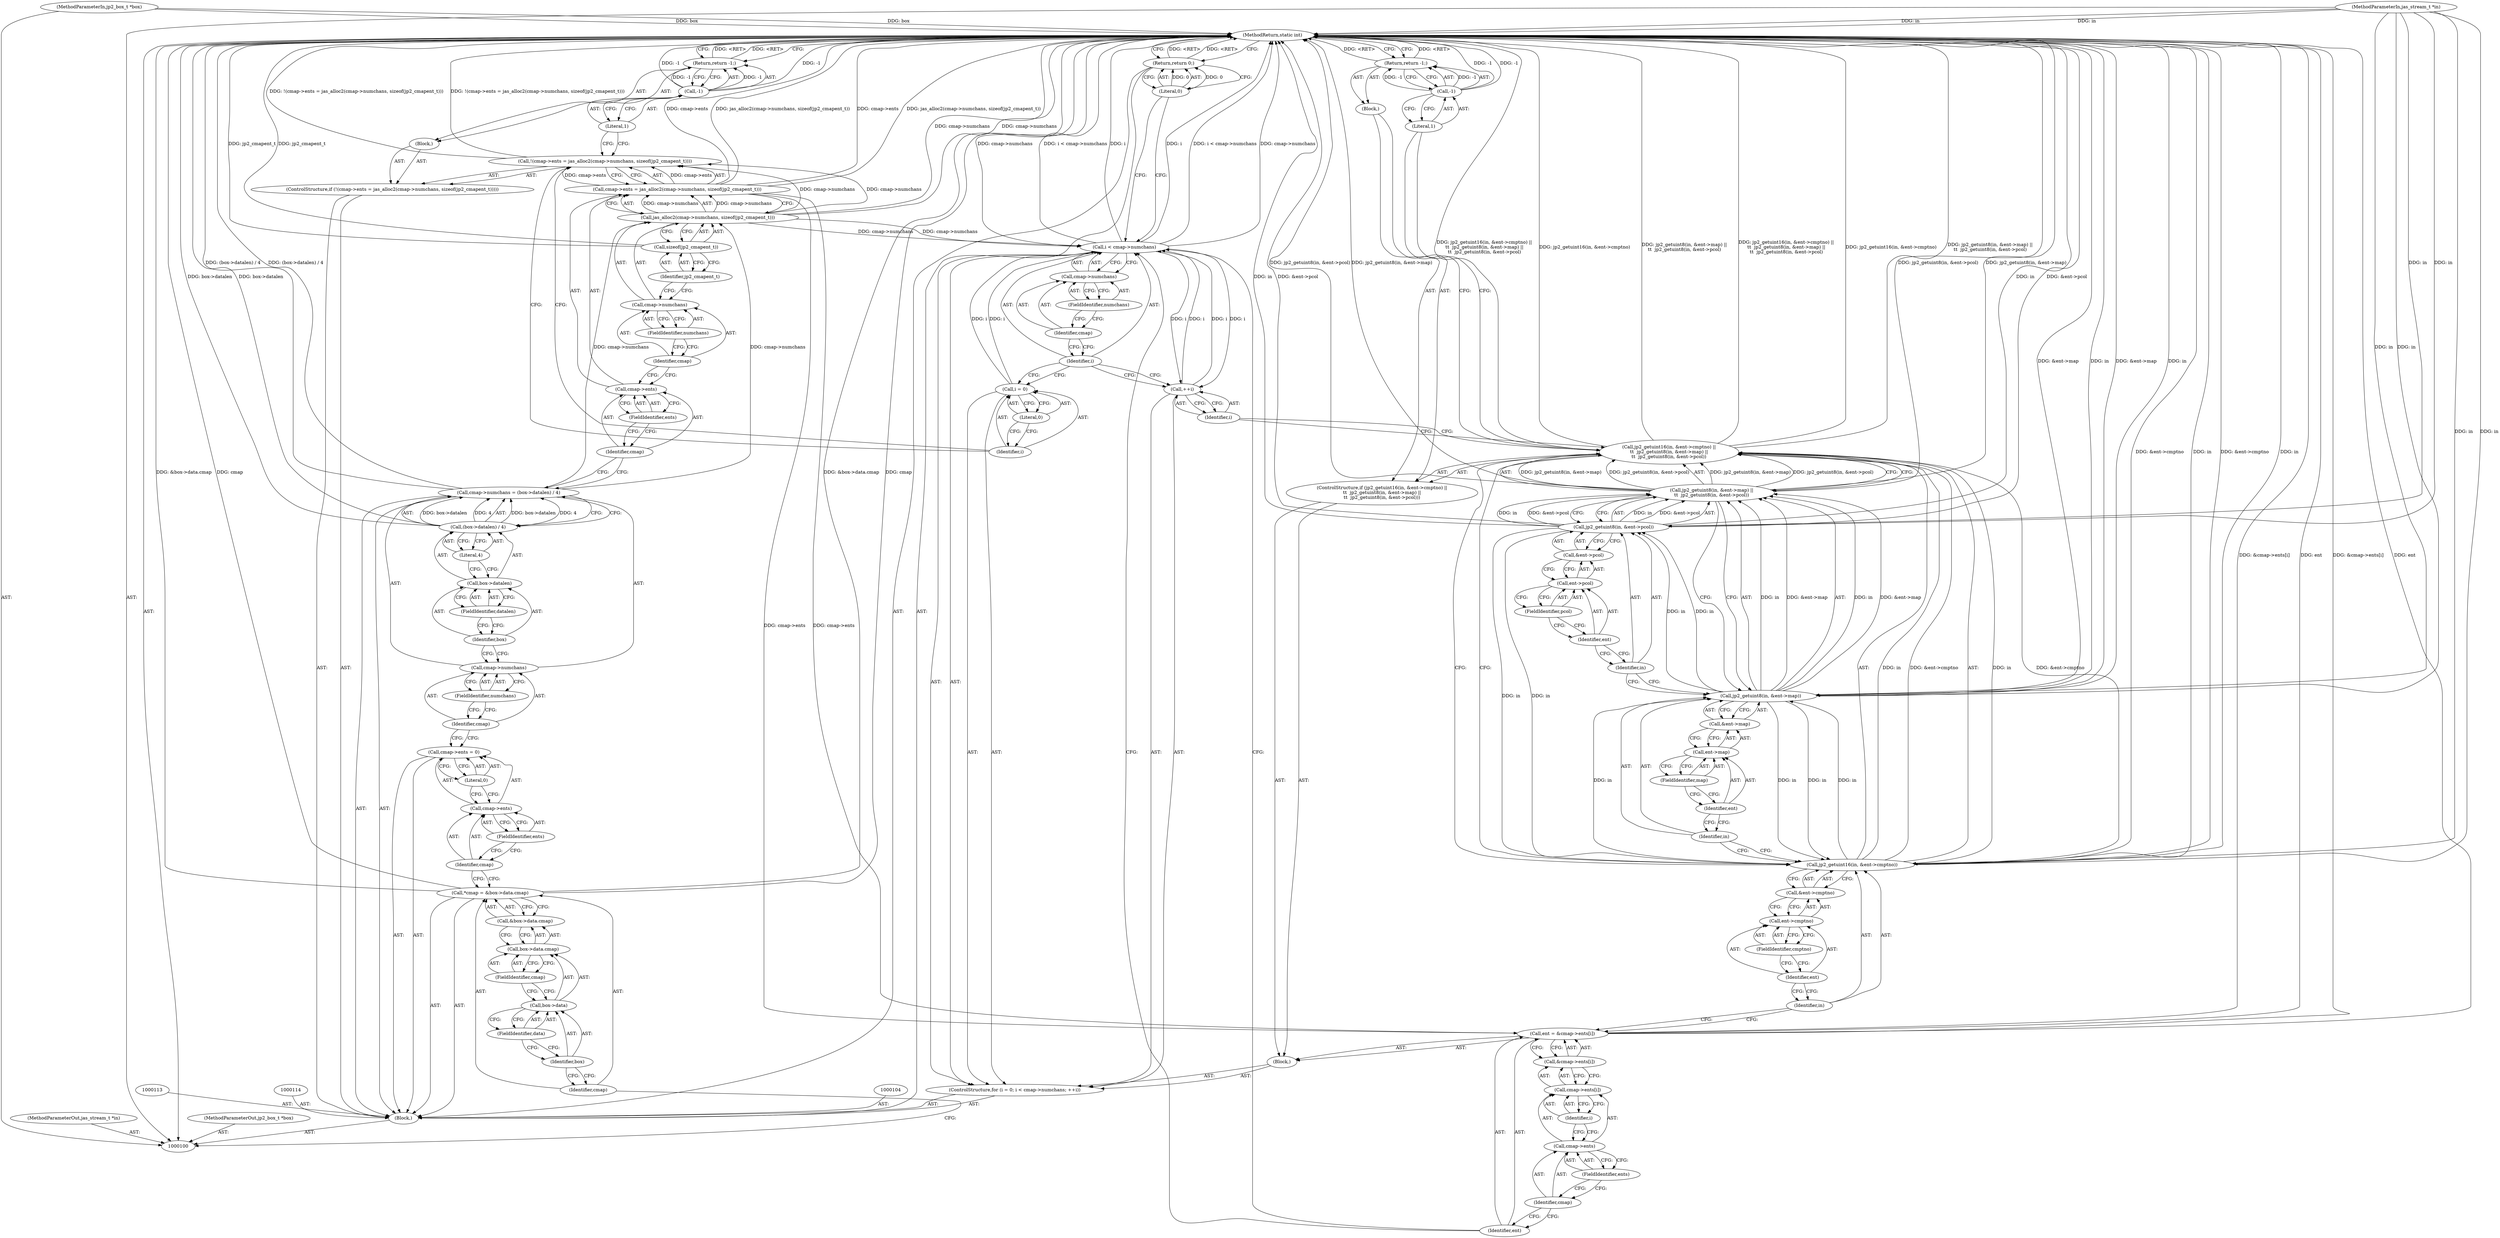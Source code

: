 digraph "0_jasper_e96fc4fdd525fa0ede28074a7e2b1caf94b58b0d_4" {
"1000192" [label="(MethodReturn,static int)"];
"1000101" [label="(MethodParameterIn,jp2_box_t *box)"];
"1000273" [label="(MethodParameterOut,jp2_box_t *box)"];
"1000102" [label="(MethodParameterIn,jas_stream_t *in)"];
"1000274" [label="(MethodParameterOut,jas_stream_t *in)"];
"1000144" [label="(Literal,1)"];
"1000142" [label="(Return,return -1;)"];
"1000143" [label="(Call,-1)"];
"1000145" [label="(ControlStructure,for (i = 0; i < cmap->numchans; ++i))"];
"1000148" [label="(Literal,0)"];
"1000149" [label="(Call,i < cmap->numchans)"];
"1000150" [label="(Identifier,i)"];
"1000151" [label="(Call,cmap->numchans)"];
"1000152" [label="(Identifier,cmap)"];
"1000153" [label="(FieldIdentifier,numchans)"];
"1000154" [label="(Call,++i)"];
"1000155" [label="(Identifier,i)"];
"1000156" [label="(Block,)"];
"1000146" [label="(Call,i = 0)"];
"1000147" [label="(Identifier,i)"];
"1000163" [label="(FieldIdentifier,ents)"];
"1000157" [label="(Call,ent = &cmap->ents[i])"];
"1000158" [label="(Identifier,ent)"];
"1000164" [label="(Identifier,i)"];
"1000159" [label="(Call,&cmap->ents[i])"];
"1000160" [label="(Call,cmap->ents[i])"];
"1000161" [label="(Call,cmap->ents)"];
"1000162" [label="(Identifier,cmap)"];
"1000165" [label="(ControlStructure,if (jp2_getuint16(in, &ent->cmptno) ||\n\t\t  jp2_getuint8(in, &ent->map) ||\n\t\t  jp2_getuint8(in, &ent->pcol)))"];
"1000168" [label="(Identifier,in)"];
"1000169" [label="(Call,&ent->cmptno)"];
"1000170" [label="(Call,ent->cmptno)"];
"1000171" [label="(Identifier,ent)"];
"1000172" [label="(FieldIdentifier,cmptno)"];
"1000166" [label="(Call,jp2_getuint16(in, &ent->cmptno) ||\n\t\t  jp2_getuint8(in, &ent->map) ||\n\t\t  jp2_getuint8(in, &ent->pcol))"];
"1000167" [label="(Call,jp2_getuint16(in, &ent->cmptno))"];
"1000175" [label="(Identifier,in)"];
"1000176" [label="(Call,&ent->map)"];
"1000177" [label="(Call,ent->map)"];
"1000178" [label="(Identifier,ent)"];
"1000179" [label="(FieldIdentifier,map)"];
"1000173" [label="(Call,jp2_getuint8(in, &ent->map) ||\n\t\t  jp2_getuint8(in, &ent->pcol))"];
"1000174" [label="(Call,jp2_getuint8(in, &ent->map))"];
"1000181" [label="(Identifier,in)"];
"1000182" [label="(Call,&ent->pcol)"];
"1000183" [label="(Call,ent->pcol)"];
"1000184" [label="(Identifier,ent)"];
"1000185" [label="(FieldIdentifier,pcol)"];
"1000186" [label="(Block,)"];
"1000180" [label="(Call,jp2_getuint8(in, &ent->pcol))"];
"1000188" [label="(Call,-1)"];
"1000189" [label="(Literal,1)"];
"1000187" [label="(Return,return -1;)"];
"1000103" [label="(Block,)"];
"1000190" [label="(Return,return 0;)"];
"1000191" [label="(Literal,0)"];
"1000105" [label="(Call,*cmap = &box->data.cmap)"];
"1000106" [label="(Identifier,cmap)"];
"1000107" [label="(Call,&box->data.cmap)"];
"1000108" [label="(Call,box->data.cmap)"];
"1000109" [label="(Call,box->data)"];
"1000110" [label="(Identifier,box)"];
"1000111" [label="(FieldIdentifier,data)"];
"1000112" [label="(FieldIdentifier,cmap)"];
"1000115" [label="(Call,cmap->ents = 0)"];
"1000116" [label="(Call,cmap->ents)"];
"1000117" [label="(Identifier,cmap)"];
"1000119" [label="(Literal,0)"];
"1000118" [label="(FieldIdentifier,ents)"];
"1000124" [label="(Call,(box->datalen) / 4)"];
"1000120" [label="(Call,cmap->numchans = (box->datalen) / 4)"];
"1000121" [label="(Call,cmap->numchans)"];
"1000122" [label="(Identifier,cmap)"];
"1000125" [label="(Call,box->datalen)"];
"1000126" [label="(Identifier,box)"];
"1000127" [label="(FieldIdentifier,datalen)"];
"1000128" [label="(Literal,4)"];
"1000123" [label="(FieldIdentifier,numchans)"];
"1000134" [label="(FieldIdentifier,ents)"];
"1000129" [label="(ControlStructure,if (!(cmap->ents = jas_alloc2(cmap->numchans, sizeof(jp2_cmapent_t)))))"];
"1000135" [label="(Call,jas_alloc2(cmap->numchans, sizeof(jp2_cmapent_t)))"];
"1000136" [label="(Call,cmap->numchans)"];
"1000137" [label="(Identifier,cmap)"];
"1000138" [label="(FieldIdentifier,numchans)"];
"1000139" [label="(Call,sizeof(jp2_cmapent_t))"];
"1000140" [label="(Identifier,jp2_cmapent_t)"];
"1000130" [label="(Call,!(cmap->ents = jas_alloc2(cmap->numchans, sizeof(jp2_cmapent_t))))"];
"1000141" [label="(Block,)"];
"1000131" [label="(Call,cmap->ents = jas_alloc2(cmap->numchans, sizeof(jp2_cmapent_t)))"];
"1000132" [label="(Call,cmap->ents)"];
"1000133" [label="(Identifier,cmap)"];
"1000192" -> "1000100"  [label="AST: "];
"1000192" -> "1000142"  [label="CFG: "];
"1000192" -> "1000187"  [label="CFG: "];
"1000192" -> "1000190"  [label="CFG: "];
"1000187" -> "1000192"  [label="DDG: <RET>"];
"1000142" -> "1000192"  [label="DDG: <RET>"];
"1000124" -> "1000192"  [label="DDG: box->datalen"];
"1000167" -> "1000192"  [label="DDG: &ent->cmptno"];
"1000167" -> "1000192"  [label="DDG: in"];
"1000180" -> "1000192"  [label="DDG: in"];
"1000180" -> "1000192"  [label="DDG: &ent->pcol"];
"1000102" -> "1000192"  [label="DDG: in"];
"1000149" -> "1000192"  [label="DDG: i"];
"1000149" -> "1000192"  [label="DDG: cmap->numchans"];
"1000149" -> "1000192"  [label="DDG: i < cmap->numchans"];
"1000188" -> "1000192"  [label="DDG: -1"];
"1000157" -> "1000192"  [label="DDG: &cmap->ents[i]"];
"1000157" -> "1000192"  [label="DDG: ent"];
"1000130" -> "1000192"  [label="DDG: !(cmap->ents = jas_alloc2(cmap->numchans, sizeof(jp2_cmapent_t)))"];
"1000105" -> "1000192"  [label="DDG: &box->data.cmap"];
"1000105" -> "1000192"  [label="DDG: cmap"];
"1000131" -> "1000192"  [label="DDG: cmap->ents"];
"1000131" -> "1000192"  [label="DDG: jas_alloc2(cmap->numchans, sizeof(jp2_cmapent_t))"];
"1000166" -> "1000192"  [label="DDG: jp2_getuint16(in, &ent->cmptno) ||\n\t\t  jp2_getuint8(in, &ent->map) ||\n\t\t  jp2_getuint8(in, &ent->pcol)"];
"1000166" -> "1000192"  [label="DDG: jp2_getuint16(in, &ent->cmptno)"];
"1000166" -> "1000192"  [label="DDG: jp2_getuint8(in, &ent->map) ||\n\t\t  jp2_getuint8(in, &ent->pcol)"];
"1000139" -> "1000192"  [label="DDG: jp2_cmapent_t"];
"1000173" -> "1000192"  [label="DDG: jp2_getuint8(in, &ent->pcol)"];
"1000173" -> "1000192"  [label="DDG: jp2_getuint8(in, &ent->map)"];
"1000174" -> "1000192"  [label="DDG: &ent->map"];
"1000174" -> "1000192"  [label="DDG: in"];
"1000101" -> "1000192"  [label="DDG: box"];
"1000143" -> "1000192"  [label="DDG: -1"];
"1000135" -> "1000192"  [label="DDG: cmap->numchans"];
"1000120" -> "1000192"  [label="DDG: (box->datalen) / 4"];
"1000190" -> "1000192"  [label="DDG: <RET>"];
"1000101" -> "1000100"  [label="AST: "];
"1000101" -> "1000192"  [label="DDG: box"];
"1000273" -> "1000100"  [label="AST: "];
"1000102" -> "1000100"  [label="AST: "];
"1000102" -> "1000192"  [label="DDG: in"];
"1000102" -> "1000167"  [label="DDG: in"];
"1000102" -> "1000174"  [label="DDG: in"];
"1000102" -> "1000180"  [label="DDG: in"];
"1000274" -> "1000100"  [label="AST: "];
"1000144" -> "1000143"  [label="AST: "];
"1000144" -> "1000130"  [label="CFG: "];
"1000143" -> "1000144"  [label="CFG: "];
"1000142" -> "1000141"  [label="AST: "];
"1000142" -> "1000143"  [label="CFG: "];
"1000143" -> "1000142"  [label="AST: "];
"1000192" -> "1000142"  [label="CFG: "];
"1000142" -> "1000192"  [label="DDG: <RET>"];
"1000143" -> "1000142"  [label="DDG: -1"];
"1000143" -> "1000142"  [label="AST: "];
"1000143" -> "1000144"  [label="CFG: "];
"1000144" -> "1000143"  [label="AST: "];
"1000142" -> "1000143"  [label="CFG: "];
"1000143" -> "1000192"  [label="DDG: -1"];
"1000143" -> "1000142"  [label="DDG: -1"];
"1000145" -> "1000103"  [label="AST: "];
"1000146" -> "1000145"  [label="AST: "];
"1000149" -> "1000145"  [label="AST: "];
"1000154" -> "1000145"  [label="AST: "];
"1000156" -> "1000145"  [label="AST: "];
"1000148" -> "1000146"  [label="AST: "];
"1000148" -> "1000147"  [label="CFG: "];
"1000146" -> "1000148"  [label="CFG: "];
"1000149" -> "1000145"  [label="AST: "];
"1000149" -> "1000151"  [label="CFG: "];
"1000150" -> "1000149"  [label="AST: "];
"1000151" -> "1000149"  [label="AST: "];
"1000158" -> "1000149"  [label="CFG: "];
"1000191" -> "1000149"  [label="CFG: "];
"1000149" -> "1000192"  [label="DDG: i"];
"1000149" -> "1000192"  [label="DDG: cmap->numchans"];
"1000149" -> "1000192"  [label="DDG: i < cmap->numchans"];
"1000154" -> "1000149"  [label="DDG: i"];
"1000146" -> "1000149"  [label="DDG: i"];
"1000135" -> "1000149"  [label="DDG: cmap->numchans"];
"1000149" -> "1000154"  [label="DDG: i"];
"1000150" -> "1000149"  [label="AST: "];
"1000150" -> "1000146"  [label="CFG: "];
"1000150" -> "1000154"  [label="CFG: "];
"1000152" -> "1000150"  [label="CFG: "];
"1000151" -> "1000149"  [label="AST: "];
"1000151" -> "1000153"  [label="CFG: "];
"1000152" -> "1000151"  [label="AST: "];
"1000153" -> "1000151"  [label="AST: "];
"1000149" -> "1000151"  [label="CFG: "];
"1000152" -> "1000151"  [label="AST: "];
"1000152" -> "1000150"  [label="CFG: "];
"1000153" -> "1000152"  [label="CFG: "];
"1000153" -> "1000151"  [label="AST: "];
"1000153" -> "1000152"  [label="CFG: "];
"1000151" -> "1000153"  [label="CFG: "];
"1000154" -> "1000145"  [label="AST: "];
"1000154" -> "1000155"  [label="CFG: "];
"1000155" -> "1000154"  [label="AST: "];
"1000150" -> "1000154"  [label="CFG: "];
"1000154" -> "1000149"  [label="DDG: i"];
"1000149" -> "1000154"  [label="DDG: i"];
"1000155" -> "1000154"  [label="AST: "];
"1000155" -> "1000166"  [label="CFG: "];
"1000154" -> "1000155"  [label="CFG: "];
"1000156" -> "1000145"  [label="AST: "];
"1000157" -> "1000156"  [label="AST: "];
"1000165" -> "1000156"  [label="AST: "];
"1000146" -> "1000145"  [label="AST: "];
"1000146" -> "1000148"  [label="CFG: "];
"1000147" -> "1000146"  [label="AST: "];
"1000148" -> "1000146"  [label="AST: "];
"1000150" -> "1000146"  [label="CFG: "];
"1000146" -> "1000149"  [label="DDG: i"];
"1000147" -> "1000146"  [label="AST: "];
"1000147" -> "1000130"  [label="CFG: "];
"1000148" -> "1000147"  [label="CFG: "];
"1000163" -> "1000161"  [label="AST: "];
"1000163" -> "1000162"  [label="CFG: "];
"1000161" -> "1000163"  [label="CFG: "];
"1000157" -> "1000156"  [label="AST: "];
"1000157" -> "1000159"  [label="CFG: "];
"1000158" -> "1000157"  [label="AST: "];
"1000159" -> "1000157"  [label="AST: "];
"1000168" -> "1000157"  [label="CFG: "];
"1000157" -> "1000192"  [label="DDG: &cmap->ents[i]"];
"1000157" -> "1000192"  [label="DDG: ent"];
"1000131" -> "1000157"  [label="DDG: cmap->ents"];
"1000158" -> "1000157"  [label="AST: "];
"1000158" -> "1000149"  [label="CFG: "];
"1000162" -> "1000158"  [label="CFG: "];
"1000164" -> "1000160"  [label="AST: "];
"1000164" -> "1000161"  [label="CFG: "];
"1000160" -> "1000164"  [label="CFG: "];
"1000159" -> "1000157"  [label="AST: "];
"1000159" -> "1000160"  [label="CFG: "];
"1000160" -> "1000159"  [label="AST: "];
"1000157" -> "1000159"  [label="CFG: "];
"1000160" -> "1000159"  [label="AST: "];
"1000160" -> "1000164"  [label="CFG: "];
"1000161" -> "1000160"  [label="AST: "];
"1000164" -> "1000160"  [label="AST: "];
"1000159" -> "1000160"  [label="CFG: "];
"1000161" -> "1000160"  [label="AST: "];
"1000161" -> "1000163"  [label="CFG: "];
"1000162" -> "1000161"  [label="AST: "];
"1000163" -> "1000161"  [label="AST: "];
"1000164" -> "1000161"  [label="CFG: "];
"1000162" -> "1000161"  [label="AST: "];
"1000162" -> "1000158"  [label="CFG: "];
"1000163" -> "1000162"  [label="CFG: "];
"1000165" -> "1000156"  [label="AST: "];
"1000166" -> "1000165"  [label="AST: "];
"1000186" -> "1000165"  [label="AST: "];
"1000168" -> "1000167"  [label="AST: "];
"1000168" -> "1000157"  [label="CFG: "];
"1000171" -> "1000168"  [label="CFG: "];
"1000169" -> "1000167"  [label="AST: "];
"1000169" -> "1000170"  [label="CFG: "];
"1000170" -> "1000169"  [label="AST: "];
"1000167" -> "1000169"  [label="CFG: "];
"1000170" -> "1000169"  [label="AST: "];
"1000170" -> "1000172"  [label="CFG: "];
"1000171" -> "1000170"  [label="AST: "];
"1000172" -> "1000170"  [label="AST: "];
"1000169" -> "1000170"  [label="CFG: "];
"1000171" -> "1000170"  [label="AST: "];
"1000171" -> "1000168"  [label="CFG: "];
"1000172" -> "1000171"  [label="CFG: "];
"1000172" -> "1000170"  [label="AST: "];
"1000172" -> "1000171"  [label="CFG: "];
"1000170" -> "1000172"  [label="CFG: "];
"1000166" -> "1000165"  [label="AST: "];
"1000166" -> "1000167"  [label="CFG: "];
"1000166" -> "1000173"  [label="CFG: "];
"1000167" -> "1000166"  [label="AST: "];
"1000173" -> "1000166"  [label="AST: "];
"1000189" -> "1000166"  [label="CFG: "];
"1000155" -> "1000166"  [label="CFG: "];
"1000166" -> "1000192"  [label="DDG: jp2_getuint16(in, &ent->cmptno) ||\n\t\t  jp2_getuint8(in, &ent->map) ||\n\t\t  jp2_getuint8(in, &ent->pcol)"];
"1000166" -> "1000192"  [label="DDG: jp2_getuint16(in, &ent->cmptno)"];
"1000166" -> "1000192"  [label="DDG: jp2_getuint8(in, &ent->map) ||\n\t\t  jp2_getuint8(in, &ent->pcol)"];
"1000167" -> "1000166"  [label="DDG: in"];
"1000167" -> "1000166"  [label="DDG: &ent->cmptno"];
"1000173" -> "1000166"  [label="DDG: jp2_getuint8(in, &ent->map)"];
"1000173" -> "1000166"  [label="DDG: jp2_getuint8(in, &ent->pcol)"];
"1000167" -> "1000166"  [label="AST: "];
"1000167" -> "1000169"  [label="CFG: "];
"1000168" -> "1000167"  [label="AST: "];
"1000169" -> "1000167"  [label="AST: "];
"1000175" -> "1000167"  [label="CFG: "];
"1000166" -> "1000167"  [label="CFG: "];
"1000167" -> "1000192"  [label="DDG: &ent->cmptno"];
"1000167" -> "1000192"  [label="DDG: in"];
"1000167" -> "1000166"  [label="DDG: in"];
"1000167" -> "1000166"  [label="DDG: &ent->cmptno"];
"1000180" -> "1000167"  [label="DDG: in"];
"1000174" -> "1000167"  [label="DDG: in"];
"1000102" -> "1000167"  [label="DDG: in"];
"1000167" -> "1000174"  [label="DDG: in"];
"1000175" -> "1000174"  [label="AST: "];
"1000175" -> "1000167"  [label="CFG: "];
"1000178" -> "1000175"  [label="CFG: "];
"1000176" -> "1000174"  [label="AST: "];
"1000176" -> "1000177"  [label="CFG: "];
"1000177" -> "1000176"  [label="AST: "];
"1000174" -> "1000176"  [label="CFG: "];
"1000177" -> "1000176"  [label="AST: "];
"1000177" -> "1000179"  [label="CFG: "];
"1000178" -> "1000177"  [label="AST: "];
"1000179" -> "1000177"  [label="AST: "];
"1000176" -> "1000177"  [label="CFG: "];
"1000178" -> "1000177"  [label="AST: "];
"1000178" -> "1000175"  [label="CFG: "];
"1000179" -> "1000178"  [label="CFG: "];
"1000179" -> "1000177"  [label="AST: "];
"1000179" -> "1000178"  [label="CFG: "];
"1000177" -> "1000179"  [label="CFG: "];
"1000173" -> "1000166"  [label="AST: "];
"1000173" -> "1000174"  [label="CFG: "];
"1000173" -> "1000180"  [label="CFG: "];
"1000174" -> "1000173"  [label="AST: "];
"1000180" -> "1000173"  [label="AST: "];
"1000166" -> "1000173"  [label="CFG: "];
"1000173" -> "1000192"  [label="DDG: jp2_getuint8(in, &ent->pcol)"];
"1000173" -> "1000192"  [label="DDG: jp2_getuint8(in, &ent->map)"];
"1000173" -> "1000166"  [label="DDG: jp2_getuint8(in, &ent->map)"];
"1000173" -> "1000166"  [label="DDG: jp2_getuint8(in, &ent->pcol)"];
"1000174" -> "1000173"  [label="DDG: in"];
"1000174" -> "1000173"  [label="DDG: &ent->map"];
"1000180" -> "1000173"  [label="DDG: in"];
"1000180" -> "1000173"  [label="DDG: &ent->pcol"];
"1000174" -> "1000173"  [label="AST: "];
"1000174" -> "1000176"  [label="CFG: "];
"1000175" -> "1000174"  [label="AST: "];
"1000176" -> "1000174"  [label="AST: "];
"1000181" -> "1000174"  [label="CFG: "];
"1000173" -> "1000174"  [label="CFG: "];
"1000174" -> "1000192"  [label="DDG: &ent->map"];
"1000174" -> "1000192"  [label="DDG: in"];
"1000174" -> "1000167"  [label="DDG: in"];
"1000174" -> "1000173"  [label="DDG: in"];
"1000174" -> "1000173"  [label="DDG: &ent->map"];
"1000167" -> "1000174"  [label="DDG: in"];
"1000102" -> "1000174"  [label="DDG: in"];
"1000174" -> "1000180"  [label="DDG: in"];
"1000181" -> "1000180"  [label="AST: "];
"1000181" -> "1000174"  [label="CFG: "];
"1000184" -> "1000181"  [label="CFG: "];
"1000182" -> "1000180"  [label="AST: "];
"1000182" -> "1000183"  [label="CFG: "];
"1000183" -> "1000182"  [label="AST: "];
"1000180" -> "1000182"  [label="CFG: "];
"1000183" -> "1000182"  [label="AST: "];
"1000183" -> "1000185"  [label="CFG: "];
"1000184" -> "1000183"  [label="AST: "];
"1000185" -> "1000183"  [label="AST: "];
"1000182" -> "1000183"  [label="CFG: "];
"1000184" -> "1000183"  [label="AST: "];
"1000184" -> "1000181"  [label="CFG: "];
"1000185" -> "1000184"  [label="CFG: "];
"1000185" -> "1000183"  [label="AST: "];
"1000185" -> "1000184"  [label="CFG: "];
"1000183" -> "1000185"  [label="CFG: "];
"1000186" -> "1000165"  [label="AST: "];
"1000187" -> "1000186"  [label="AST: "];
"1000180" -> "1000173"  [label="AST: "];
"1000180" -> "1000182"  [label="CFG: "];
"1000181" -> "1000180"  [label="AST: "];
"1000182" -> "1000180"  [label="AST: "];
"1000173" -> "1000180"  [label="CFG: "];
"1000180" -> "1000192"  [label="DDG: in"];
"1000180" -> "1000192"  [label="DDG: &ent->pcol"];
"1000180" -> "1000167"  [label="DDG: in"];
"1000180" -> "1000173"  [label="DDG: in"];
"1000180" -> "1000173"  [label="DDG: &ent->pcol"];
"1000174" -> "1000180"  [label="DDG: in"];
"1000102" -> "1000180"  [label="DDG: in"];
"1000188" -> "1000187"  [label="AST: "];
"1000188" -> "1000189"  [label="CFG: "];
"1000189" -> "1000188"  [label="AST: "];
"1000187" -> "1000188"  [label="CFG: "];
"1000188" -> "1000192"  [label="DDG: -1"];
"1000188" -> "1000187"  [label="DDG: -1"];
"1000189" -> "1000188"  [label="AST: "];
"1000189" -> "1000166"  [label="CFG: "];
"1000188" -> "1000189"  [label="CFG: "];
"1000187" -> "1000186"  [label="AST: "];
"1000187" -> "1000188"  [label="CFG: "];
"1000188" -> "1000187"  [label="AST: "];
"1000192" -> "1000187"  [label="CFG: "];
"1000187" -> "1000192"  [label="DDG: <RET>"];
"1000188" -> "1000187"  [label="DDG: -1"];
"1000103" -> "1000100"  [label="AST: "];
"1000104" -> "1000103"  [label="AST: "];
"1000105" -> "1000103"  [label="AST: "];
"1000113" -> "1000103"  [label="AST: "];
"1000114" -> "1000103"  [label="AST: "];
"1000115" -> "1000103"  [label="AST: "];
"1000120" -> "1000103"  [label="AST: "];
"1000129" -> "1000103"  [label="AST: "];
"1000145" -> "1000103"  [label="AST: "];
"1000190" -> "1000103"  [label="AST: "];
"1000190" -> "1000103"  [label="AST: "];
"1000190" -> "1000191"  [label="CFG: "];
"1000191" -> "1000190"  [label="AST: "];
"1000192" -> "1000190"  [label="CFG: "];
"1000190" -> "1000192"  [label="DDG: <RET>"];
"1000191" -> "1000190"  [label="DDG: 0"];
"1000191" -> "1000190"  [label="AST: "];
"1000191" -> "1000149"  [label="CFG: "];
"1000190" -> "1000191"  [label="CFG: "];
"1000191" -> "1000190"  [label="DDG: 0"];
"1000105" -> "1000103"  [label="AST: "];
"1000105" -> "1000107"  [label="CFG: "];
"1000106" -> "1000105"  [label="AST: "];
"1000107" -> "1000105"  [label="AST: "];
"1000117" -> "1000105"  [label="CFG: "];
"1000105" -> "1000192"  [label="DDG: &box->data.cmap"];
"1000105" -> "1000192"  [label="DDG: cmap"];
"1000106" -> "1000105"  [label="AST: "];
"1000106" -> "1000100"  [label="CFG: "];
"1000110" -> "1000106"  [label="CFG: "];
"1000107" -> "1000105"  [label="AST: "];
"1000107" -> "1000108"  [label="CFG: "];
"1000108" -> "1000107"  [label="AST: "];
"1000105" -> "1000107"  [label="CFG: "];
"1000108" -> "1000107"  [label="AST: "];
"1000108" -> "1000112"  [label="CFG: "];
"1000109" -> "1000108"  [label="AST: "];
"1000112" -> "1000108"  [label="AST: "];
"1000107" -> "1000108"  [label="CFG: "];
"1000109" -> "1000108"  [label="AST: "];
"1000109" -> "1000111"  [label="CFG: "];
"1000110" -> "1000109"  [label="AST: "];
"1000111" -> "1000109"  [label="AST: "];
"1000112" -> "1000109"  [label="CFG: "];
"1000110" -> "1000109"  [label="AST: "];
"1000110" -> "1000106"  [label="CFG: "];
"1000111" -> "1000110"  [label="CFG: "];
"1000111" -> "1000109"  [label="AST: "];
"1000111" -> "1000110"  [label="CFG: "];
"1000109" -> "1000111"  [label="CFG: "];
"1000112" -> "1000108"  [label="AST: "];
"1000112" -> "1000109"  [label="CFG: "];
"1000108" -> "1000112"  [label="CFG: "];
"1000115" -> "1000103"  [label="AST: "];
"1000115" -> "1000119"  [label="CFG: "];
"1000116" -> "1000115"  [label="AST: "];
"1000119" -> "1000115"  [label="AST: "];
"1000122" -> "1000115"  [label="CFG: "];
"1000116" -> "1000115"  [label="AST: "];
"1000116" -> "1000118"  [label="CFG: "];
"1000117" -> "1000116"  [label="AST: "];
"1000118" -> "1000116"  [label="AST: "];
"1000119" -> "1000116"  [label="CFG: "];
"1000117" -> "1000116"  [label="AST: "];
"1000117" -> "1000105"  [label="CFG: "];
"1000118" -> "1000117"  [label="CFG: "];
"1000119" -> "1000115"  [label="AST: "];
"1000119" -> "1000116"  [label="CFG: "];
"1000115" -> "1000119"  [label="CFG: "];
"1000118" -> "1000116"  [label="AST: "];
"1000118" -> "1000117"  [label="CFG: "];
"1000116" -> "1000118"  [label="CFG: "];
"1000124" -> "1000120"  [label="AST: "];
"1000124" -> "1000128"  [label="CFG: "];
"1000125" -> "1000124"  [label="AST: "];
"1000128" -> "1000124"  [label="AST: "];
"1000120" -> "1000124"  [label="CFG: "];
"1000124" -> "1000192"  [label="DDG: box->datalen"];
"1000124" -> "1000120"  [label="DDG: box->datalen"];
"1000124" -> "1000120"  [label="DDG: 4"];
"1000120" -> "1000103"  [label="AST: "];
"1000120" -> "1000124"  [label="CFG: "];
"1000121" -> "1000120"  [label="AST: "];
"1000124" -> "1000120"  [label="AST: "];
"1000133" -> "1000120"  [label="CFG: "];
"1000120" -> "1000192"  [label="DDG: (box->datalen) / 4"];
"1000124" -> "1000120"  [label="DDG: box->datalen"];
"1000124" -> "1000120"  [label="DDG: 4"];
"1000120" -> "1000135"  [label="DDG: cmap->numchans"];
"1000121" -> "1000120"  [label="AST: "];
"1000121" -> "1000123"  [label="CFG: "];
"1000122" -> "1000121"  [label="AST: "];
"1000123" -> "1000121"  [label="AST: "];
"1000126" -> "1000121"  [label="CFG: "];
"1000122" -> "1000121"  [label="AST: "];
"1000122" -> "1000115"  [label="CFG: "];
"1000123" -> "1000122"  [label="CFG: "];
"1000125" -> "1000124"  [label="AST: "];
"1000125" -> "1000127"  [label="CFG: "];
"1000126" -> "1000125"  [label="AST: "];
"1000127" -> "1000125"  [label="AST: "];
"1000128" -> "1000125"  [label="CFG: "];
"1000126" -> "1000125"  [label="AST: "];
"1000126" -> "1000121"  [label="CFG: "];
"1000127" -> "1000126"  [label="CFG: "];
"1000127" -> "1000125"  [label="AST: "];
"1000127" -> "1000126"  [label="CFG: "];
"1000125" -> "1000127"  [label="CFG: "];
"1000128" -> "1000124"  [label="AST: "];
"1000128" -> "1000125"  [label="CFG: "];
"1000124" -> "1000128"  [label="CFG: "];
"1000123" -> "1000121"  [label="AST: "];
"1000123" -> "1000122"  [label="CFG: "];
"1000121" -> "1000123"  [label="CFG: "];
"1000134" -> "1000132"  [label="AST: "];
"1000134" -> "1000133"  [label="CFG: "];
"1000132" -> "1000134"  [label="CFG: "];
"1000129" -> "1000103"  [label="AST: "];
"1000130" -> "1000129"  [label="AST: "];
"1000141" -> "1000129"  [label="AST: "];
"1000135" -> "1000131"  [label="AST: "];
"1000135" -> "1000139"  [label="CFG: "];
"1000136" -> "1000135"  [label="AST: "];
"1000139" -> "1000135"  [label="AST: "];
"1000131" -> "1000135"  [label="CFG: "];
"1000135" -> "1000192"  [label="DDG: cmap->numchans"];
"1000135" -> "1000130"  [label="DDG: cmap->numchans"];
"1000135" -> "1000131"  [label="DDG: cmap->numchans"];
"1000120" -> "1000135"  [label="DDG: cmap->numchans"];
"1000135" -> "1000149"  [label="DDG: cmap->numchans"];
"1000136" -> "1000135"  [label="AST: "];
"1000136" -> "1000138"  [label="CFG: "];
"1000137" -> "1000136"  [label="AST: "];
"1000138" -> "1000136"  [label="AST: "];
"1000140" -> "1000136"  [label="CFG: "];
"1000137" -> "1000136"  [label="AST: "];
"1000137" -> "1000132"  [label="CFG: "];
"1000138" -> "1000137"  [label="CFG: "];
"1000138" -> "1000136"  [label="AST: "];
"1000138" -> "1000137"  [label="CFG: "];
"1000136" -> "1000138"  [label="CFG: "];
"1000139" -> "1000135"  [label="AST: "];
"1000139" -> "1000140"  [label="CFG: "];
"1000140" -> "1000139"  [label="AST: "];
"1000135" -> "1000139"  [label="CFG: "];
"1000139" -> "1000192"  [label="DDG: jp2_cmapent_t"];
"1000140" -> "1000139"  [label="AST: "];
"1000140" -> "1000136"  [label="CFG: "];
"1000139" -> "1000140"  [label="CFG: "];
"1000130" -> "1000129"  [label="AST: "];
"1000130" -> "1000131"  [label="CFG: "];
"1000131" -> "1000130"  [label="AST: "];
"1000144" -> "1000130"  [label="CFG: "];
"1000147" -> "1000130"  [label="CFG: "];
"1000130" -> "1000192"  [label="DDG: !(cmap->ents = jas_alloc2(cmap->numchans, sizeof(jp2_cmapent_t)))"];
"1000131" -> "1000130"  [label="DDG: cmap->ents"];
"1000135" -> "1000130"  [label="DDG: cmap->numchans"];
"1000141" -> "1000129"  [label="AST: "];
"1000142" -> "1000141"  [label="AST: "];
"1000131" -> "1000130"  [label="AST: "];
"1000131" -> "1000135"  [label="CFG: "];
"1000132" -> "1000131"  [label="AST: "];
"1000135" -> "1000131"  [label="AST: "];
"1000130" -> "1000131"  [label="CFG: "];
"1000131" -> "1000192"  [label="DDG: cmap->ents"];
"1000131" -> "1000192"  [label="DDG: jas_alloc2(cmap->numchans, sizeof(jp2_cmapent_t))"];
"1000131" -> "1000130"  [label="DDG: cmap->ents"];
"1000135" -> "1000131"  [label="DDG: cmap->numchans"];
"1000131" -> "1000157"  [label="DDG: cmap->ents"];
"1000132" -> "1000131"  [label="AST: "];
"1000132" -> "1000134"  [label="CFG: "];
"1000133" -> "1000132"  [label="AST: "];
"1000134" -> "1000132"  [label="AST: "];
"1000137" -> "1000132"  [label="CFG: "];
"1000133" -> "1000132"  [label="AST: "];
"1000133" -> "1000120"  [label="CFG: "];
"1000134" -> "1000133"  [label="CFG: "];
}

